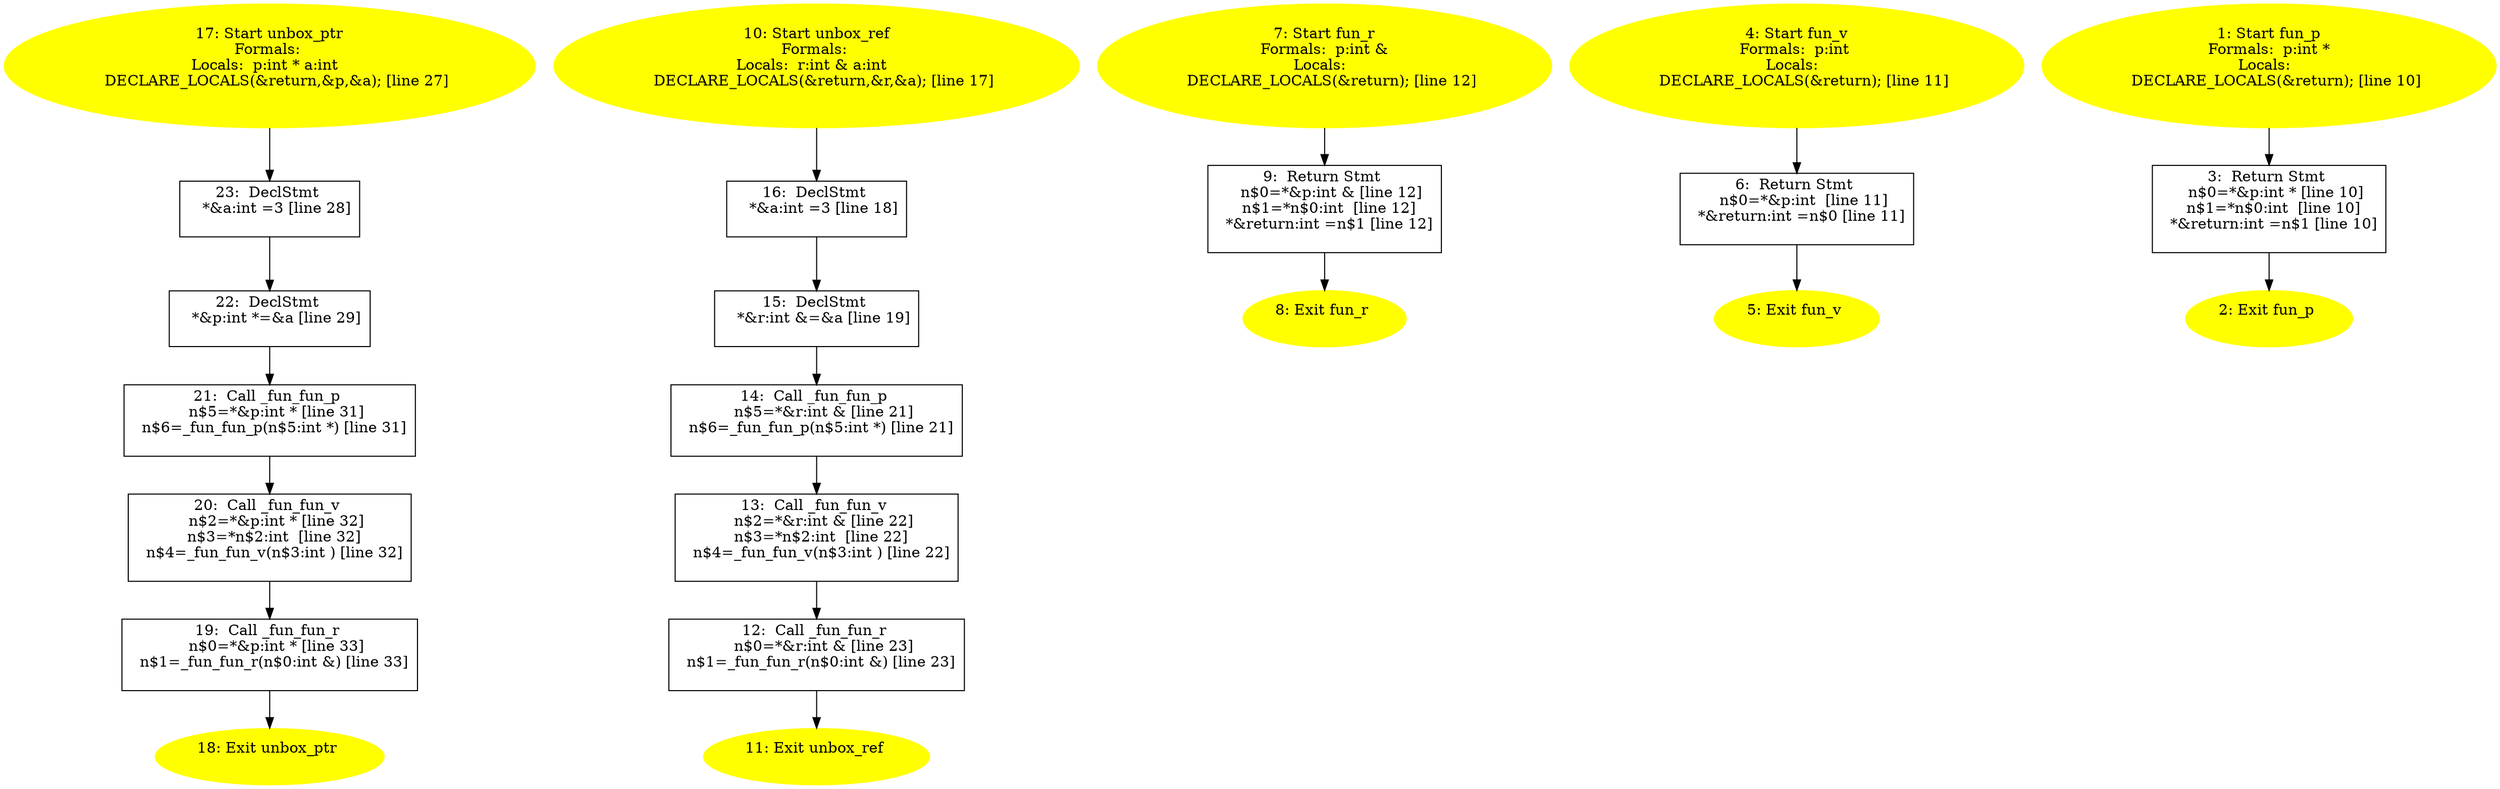 /* @generated */
digraph iCFG {
23 [label="23:  DeclStmt \n   *&a:int =3 [line 28]\n " shape="box"]
	

	 23 -> 22 ;
22 [label="22:  DeclStmt \n   *&p:int *=&a [line 29]\n " shape="box"]
	

	 22 -> 21 ;
21 [label="21:  Call _fun_fun_p \n   n$5=*&p:int * [line 31]\n  n$6=_fun_fun_p(n$5:int *) [line 31]\n " shape="box"]
	

	 21 -> 20 ;
20 [label="20:  Call _fun_fun_v \n   n$2=*&p:int * [line 32]\n  n$3=*n$2:int  [line 32]\n  n$4=_fun_fun_v(n$3:int ) [line 32]\n " shape="box"]
	

	 20 -> 19 ;
19 [label="19:  Call _fun_fun_r \n   n$0=*&p:int * [line 33]\n  n$1=_fun_fun_r(n$0:int &) [line 33]\n " shape="box"]
	

	 19 -> 18 ;
18 [label="18: Exit unbox_ptr \n  " color=yellow style=filled]
	

17 [label="17: Start unbox_ptr\nFormals: \nLocals:  p:int * a:int  \n   DECLARE_LOCALS(&return,&p,&a); [line 27]\n " color=yellow style=filled]
	

	 17 -> 23 ;
16 [label="16:  DeclStmt \n   *&a:int =3 [line 18]\n " shape="box"]
	

	 16 -> 15 ;
15 [label="15:  DeclStmt \n   *&r:int &=&a [line 19]\n " shape="box"]
	

	 15 -> 14 ;
14 [label="14:  Call _fun_fun_p \n   n$5=*&r:int & [line 21]\n  n$6=_fun_fun_p(n$5:int *) [line 21]\n " shape="box"]
	

	 14 -> 13 ;
13 [label="13:  Call _fun_fun_v \n   n$2=*&r:int & [line 22]\n  n$3=*n$2:int  [line 22]\n  n$4=_fun_fun_v(n$3:int ) [line 22]\n " shape="box"]
	

	 13 -> 12 ;
12 [label="12:  Call _fun_fun_r \n   n$0=*&r:int & [line 23]\n  n$1=_fun_fun_r(n$0:int &) [line 23]\n " shape="box"]
	

	 12 -> 11 ;
11 [label="11: Exit unbox_ref \n  " color=yellow style=filled]
	

10 [label="10: Start unbox_ref\nFormals: \nLocals:  r:int & a:int  \n   DECLARE_LOCALS(&return,&r,&a); [line 17]\n " color=yellow style=filled]
	

	 10 -> 16 ;
9 [label="9:  Return Stmt \n   n$0=*&p:int & [line 12]\n  n$1=*n$0:int  [line 12]\n  *&return:int =n$1 [line 12]\n " shape="box"]
	

	 9 -> 8 ;
8 [label="8: Exit fun_r \n  " color=yellow style=filled]
	

7 [label="7: Start fun_r\nFormals:  p:int &\nLocals:  \n   DECLARE_LOCALS(&return); [line 12]\n " color=yellow style=filled]
	

	 7 -> 9 ;
6 [label="6:  Return Stmt \n   n$0=*&p:int  [line 11]\n  *&return:int =n$0 [line 11]\n " shape="box"]
	

	 6 -> 5 ;
5 [label="5: Exit fun_v \n  " color=yellow style=filled]
	

4 [label="4: Start fun_v\nFormals:  p:int \nLocals:  \n   DECLARE_LOCALS(&return); [line 11]\n " color=yellow style=filled]
	

	 4 -> 6 ;
3 [label="3:  Return Stmt \n   n$0=*&p:int * [line 10]\n  n$1=*n$0:int  [line 10]\n  *&return:int =n$1 [line 10]\n " shape="box"]
	

	 3 -> 2 ;
2 [label="2: Exit fun_p \n  " color=yellow style=filled]
	

1 [label="1: Start fun_p\nFormals:  p:int *\nLocals:  \n   DECLARE_LOCALS(&return); [line 10]\n " color=yellow style=filled]
	

	 1 -> 3 ;
}
